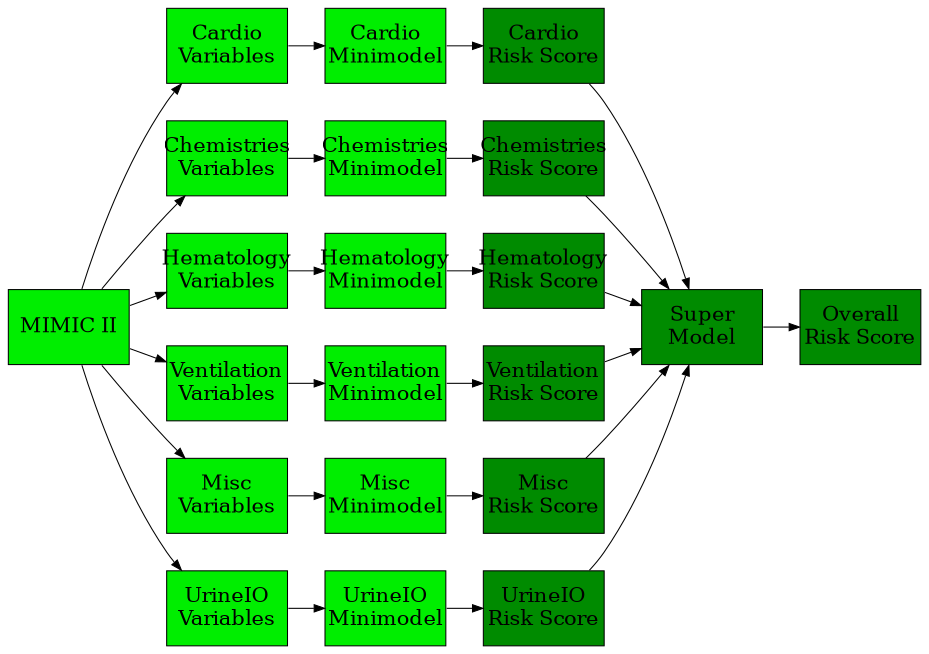 digraph Overview {
	rankdir = LR
	ranksep = 0.25
	node [penwidth = 0.5, shape = box, width = 0.8,
	fixedsize = true, fontsize = 10]
	edge [arrowsize = 0.5, penwidth = 0.5]
	"MIMIC II", 
	"Cardio\nVariables", "Chemistries\nVariables", "Hematology\nVariables", "Ventilation\nVariables", "Misc\nVariables", "UrineIO\nVariables",
	"Cardio\nMinimodel", "Chemistries\nMinimodel", "Hematology\nMinimodel", "Ventilation\nMinimodel", "Misc\nMinimodel", "UrineIO\nMinimodel" [style = filled, fillcolor = green2]

	"Cardio\nRisk Score", "Chemistries\nRisk Score", "Hematology\nRisk Score", "Ventilation\nRisk Score", "Misc\nRisk Score", "UrineIO\nRisk Score",
	"Super\nModel", "Overall\nRisk Score" [style = filled, fillcolor = green4]

	"MIMIC II" -> "Cardio\nVariables" -> "Cardio\nMinimodel" -> "Cardio\nRisk Score" -> "Super\nModel";
	"MIMIC II" -> "Chemistries\nVariables" -> "Chemistries\nMinimodel" -> "Chemistries\nRisk Score" -> "Super\nModel";
	"MIMIC II" -> "Hematology\nVariables" -> "Hematology\nMinimodel" -> "Hematology\nRisk Score" -> "Super\nModel";
	"MIMIC II" -> "Ventilation\nVariables" -> "Ventilation\nMinimodel" -> "Ventilation\nRisk Score" -> "Super\nModel";
	"MIMIC II" -> "Misc\nVariables" -> "Misc\nMinimodel" -> "Misc\nRisk Score" -> "Super\nModel";
	"MIMIC II" -> "UrineIO\nVariables" -> "UrineIO\nMinimodel" -> "UrineIO\nRisk Score" -> "Super\nModel";
	"Super\nModel" -> "Overall\nRisk Score"
}
